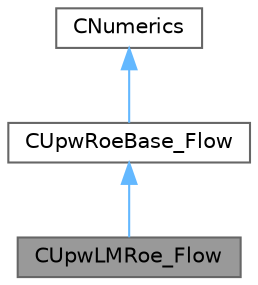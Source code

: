 digraph "CUpwLMRoe_Flow"
{
 // LATEX_PDF_SIZE
  bgcolor="transparent";
  edge [fontname=Helvetica,fontsize=10,labelfontname=Helvetica,labelfontsize=10];
  node [fontname=Helvetica,fontsize=10,shape=box,height=0.2,width=0.4];
  Node1 [id="Node000001",label="CUpwLMRoe_Flow",height=0.2,width=0.4,color="gray40", fillcolor="grey60", style="filled", fontcolor="black",tooltip="Class for solving an approximate Riemann solver of LMRoe for the flow equations."];
  Node2 -> Node1 [id="edge1_Node000001_Node000002",dir="back",color="steelblue1",style="solid",tooltip=" "];
  Node2 [id="Node000002",label="CUpwRoeBase_Flow",height=0.2,width=0.4,color="gray40", fillcolor="white", style="filled",URL="$classCUpwRoeBase__Flow.html",tooltip="Intermediate base class for Roe schemes on ideal gas."];
  Node3 -> Node2 [id="edge2_Node000002_Node000003",dir="back",color="steelblue1",style="solid",tooltip=" "];
  Node3 [id="Node000003",label="CNumerics",height=0.2,width=0.4,color="gray40", fillcolor="white", style="filled",URL="$classCNumerics.html",tooltip="Class for defining the numerical methods."];
}
